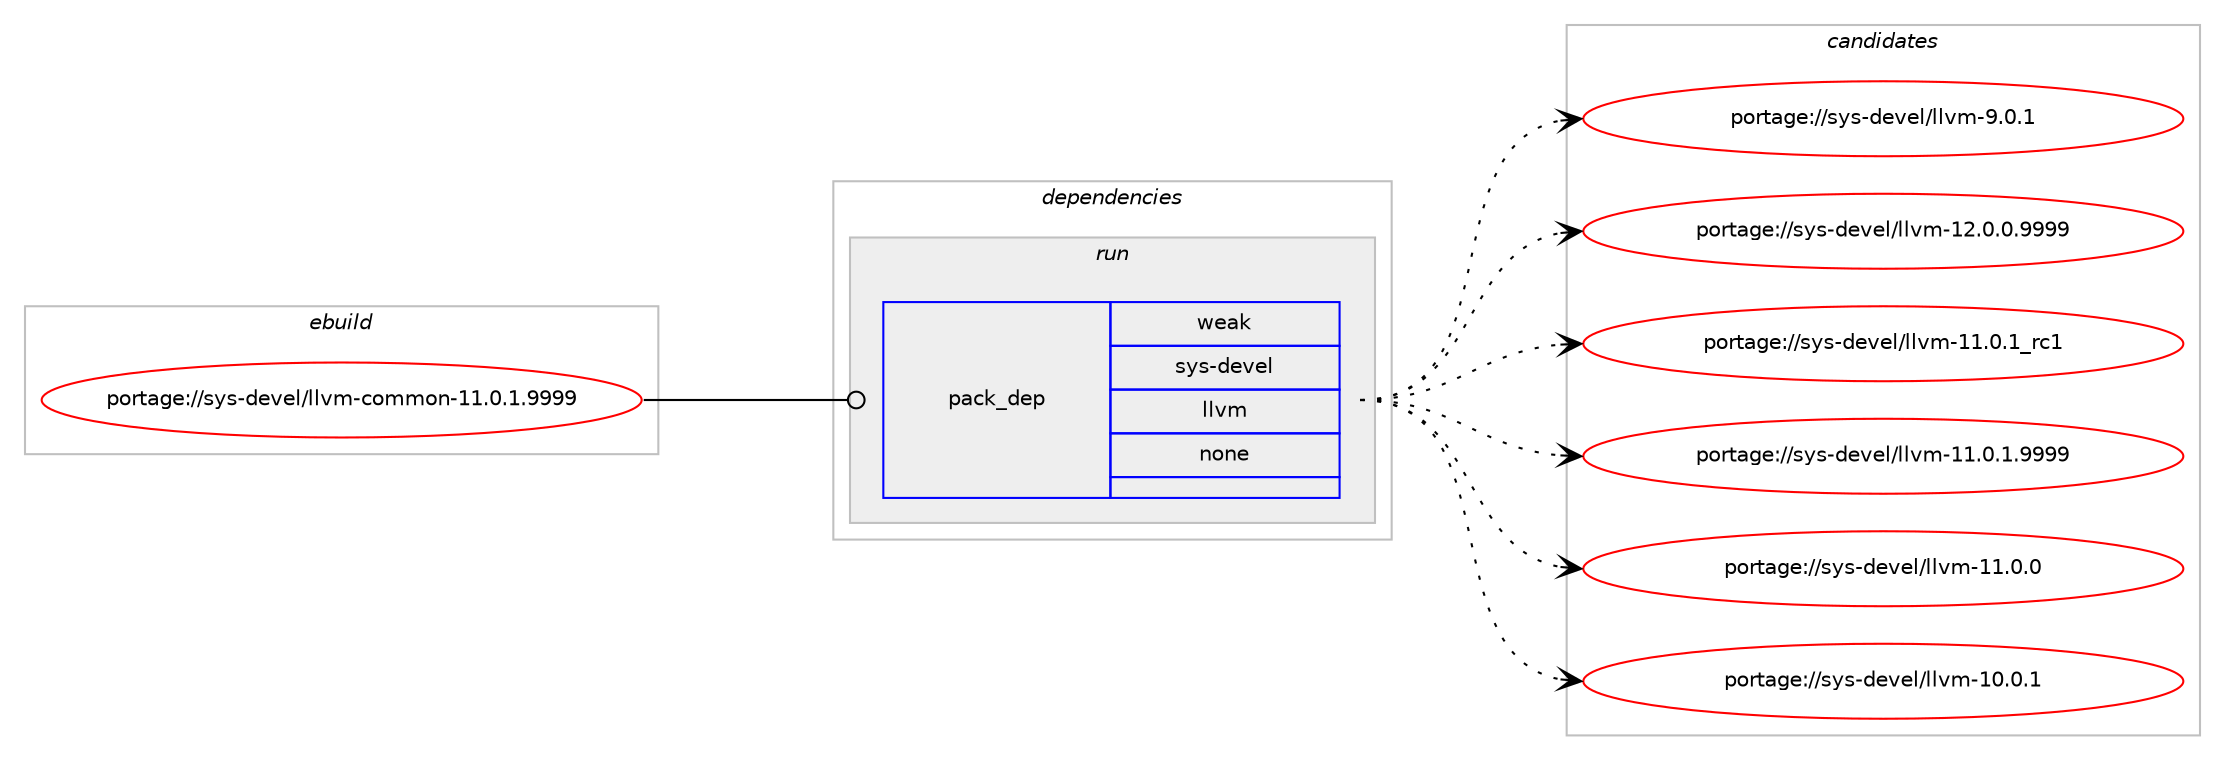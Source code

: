 digraph prolog {

# *************
# Graph options
# *************

newrank=true;
concentrate=true;
compound=true;
graph [rankdir=LR,fontname=Helvetica,fontsize=10,ranksep=1.5];#, ranksep=2.5, nodesep=0.2];
edge  [arrowhead=vee];
node  [fontname=Helvetica,fontsize=10];

# **********
# The ebuild
# **********

subgraph cluster_leftcol {
color=gray;
rank=same;
label=<<i>ebuild</i>>;
id [label="portage://sys-devel/llvm-common-11.0.1.9999", color=red, width=4, href="../sys-devel/llvm-common-11.0.1.9999.svg"];
}

# ****************
# The dependencies
# ****************

subgraph cluster_midcol {
color=gray;
label=<<i>dependencies</i>>;
subgraph cluster_compile {
fillcolor="#eeeeee";
style=filled;
label=<<i>compile</i>>;
}
subgraph cluster_compileandrun {
fillcolor="#eeeeee";
style=filled;
label=<<i>compile and run</i>>;
}
subgraph cluster_run {
fillcolor="#eeeeee";
style=filled;
label=<<i>run</i>>;
subgraph pack1356 {
dependency1512 [label=<<TABLE BORDER="0" CELLBORDER="1" CELLSPACING="0" CELLPADDING="4" WIDTH="220"><TR><TD ROWSPAN="6" CELLPADDING="30">pack_dep</TD></TR><TR><TD WIDTH="110">weak</TD></TR><TR><TD>sys-devel</TD></TR><TR><TD>llvm</TD></TR><TR><TD>none</TD></TR><TR><TD></TD></TR></TABLE>>, shape=none, color=blue];
}
id:e -> dependency1512:w [weight=20,style="solid",arrowhead="odot"];
}
}

# **************
# The candidates
# **************

subgraph cluster_choices {
rank=same;
color=gray;
label=<<i>candidates</i>>;

subgraph choice1356 {
color=black;
nodesep=1;
choice1151211154510010111810110847108108118109455746484649 [label="portage://sys-devel/llvm-9.0.1", color=red, width=4,href="../sys-devel/llvm-9.0.1.svg"];
choice1151211154510010111810110847108108118109454950464846484657575757 [label="portage://sys-devel/llvm-12.0.0.9999", color=red, width=4,href="../sys-devel/llvm-12.0.0.9999.svg"];
choice115121115451001011181011084710810811810945494946484649951149949 [label="portage://sys-devel/llvm-11.0.1_rc1", color=red, width=4,href="../sys-devel/llvm-11.0.1_rc1.svg"];
choice1151211154510010111810110847108108118109454949464846494657575757 [label="portage://sys-devel/llvm-11.0.1.9999", color=red, width=4,href="../sys-devel/llvm-11.0.1.9999.svg"];
choice115121115451001011181011084710810811810945494946484648 [label="portage://sys-devel/llvm-11.0.0", color=red, width=4,href="../sys-devel/llvm-11.0.0.svg"];
choice115121115451001011181011084710810811810945494846484649 [label="portage://sys-devel/llvm-10.0.1", color=red, width=4,href="../sys-devel/llvm-10.0.1.svg"];
dependency1512:e -> choice1151211154510010111810110847108108118109455746484649:w [style=dotted,weight="100"];
dependency1512:e -> choice1151211154510010111810110847108108118109454950464846484657575757:w [style=dotted,weight="100"];
dependency1512:e -> choice115121115451001011181011084710810811810945494946484649951149949:w [style=dotted,weight="100"];
dependency1512:e -> choice1151211154510010111810110847108108118109454949464846494657575757:w [style=dotted,weight="100"];
dependency1512:e -> choice115121115451001011181011084710810811810945494946484648:w [style=dotted,weight="100"];
dependency1512:e -> choice115121115451001011181011084710810811810945494846484649:w [style=dotted,weight="100"];
}
}

}
